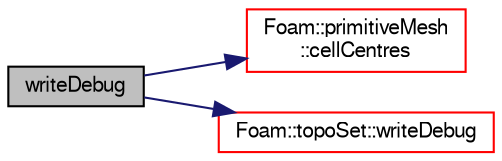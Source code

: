 digraph "writeDebug"
{
  bgcolor="transparent";
  edge [fontname="FreeSans",fontsize="10",labelfontname="FreeSans",labelfontsize="10"];
  node [fontname="FreeSans",fontsize="10",shape=record];
  rankdir="LR";
  Node947 [label="writeDebug",height=0.2,width=0.4,color="black", fillcolor="grey75", style="filled", fontcolor="black"];
  Node947 -> Node948 [color="midnightblue",fontsize="10",style="solid",fontname="FreeSans"];
  Node948 [label="Foam::primitiveMesh\l::cellCentres",height=0.2,width=0.4,color="red",URL="$a27530.html#a7300aee2989c6ec70e39436816461902"];
  Node947 -> Node1009 [color="midnightblue",fontsize="10",style="solid",fontname="FreeSans"];
  Node1009 [label="Foam::topoSet::writeDebug",height=0.2,width=0.4,color="red",URL="$a25462.html#a281cf6b750bbb3f99c3bde17adee0772",tooltip="Write part of contents nicely formatted. Prints labels only. "];
}
